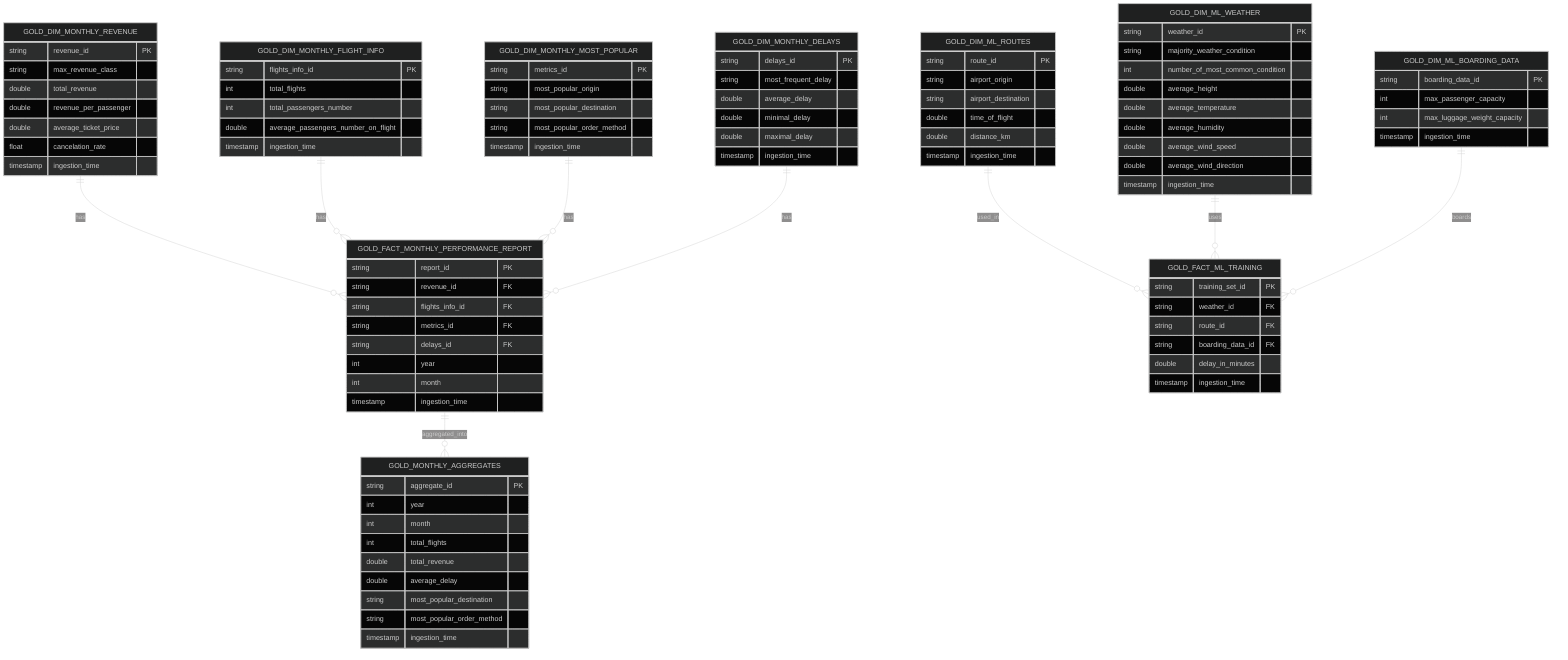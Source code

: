 ---
config:
  theme: dark
---
erDiagram
    GOLD_DIM_MONTHLY_DELAYS {
        string delays_id PK
        string most_frequent_delay
        double average_delay
        double minimal_delay
        double maximal_delay
        timestamp ingestion_time
    }
    GOLD_DIM_MONTHLY_FLIGHT_INFO {
        string flights_info_id PK
        int total_flights
        int total_passengers_number
        double average_passengers_number_on_flight
        timestamp ingestion_time
    }
    GOLD_DIM_MONTHLY_REVENUE {
        string revenue_id PK
        string max_revenue_class
        double total_revenue
        double revenue_per_passenger
        double average_ticket_price
        float cancelation_rate
        timestamp ingestion_time
    }
    GOLD_DIM_MONTHLY_MOST_POPULAR {
        string metrics_id PK
        string most_popular_origin
        string most_popular_destination
        string most_popular_order_method
        timestamp ingestion_time
    }
    GOLD_FACT_MONTHLY_PERFORMANCE_REPORT {
        string report_id PK
        string revenue_id FK
        string flights_info_id FK
        string metrics_id FK
        string delays_id FK
        int year
        int month
        timestamp ingestion_time
    }
    GOLD_MONTHLY_AGGREGATES {
        string aggregate_id PK
        int year
        int month
        int total_flights
        double total_revenue
        double average_delay
        string most_popular_destination
        string most_popular_order_method
        timestamp ingestion_time
    }
    GOLD_DIM_ML_ROUTES {
        string route_id PK
        string airport_origin
        string airport_destination
        double time_of_flight
        double distance_km
        timestamp ingestion_time
    }
    GOLD_DIM_ML_WEATHER {
        string weather_id PK
        string majority_weather_condition
        int number_of_most_common_condition
        double average_height
        double average_temperature
        double average_humidity
        double average_wind_speed
        double average_wind_direction
        timestamp ingestion_time
    }
    GOLD_DIM_ML_BOARDING_DATA {
        string boarding_data_id PK
        int max_passenger_capacity
        int max_luggage_weight_capacity
        timestamp ingestion_time
    }
    GOLD_FACT_ML_TRAINING {
        string training_set_id PK
        string weather_id FK
        string route_id FK
        string boarding_data_id FK
        double delay_in_minutes
        timestamp ingestion_time
    }
    GOLD_DIM_MONTHLY_REVENUE ||--o{ GOLD_FACT_MONTHLY_PERFORMANCE_REPORT : has
    GOLD_DIM_MONTHLY_FLIGHT_INFO ||--o{ GOLD_FACT_MONTHLY_PERFORMANCE_REPORT : has
    GOLD_DIM_MONTHLY_MOST_POPULAR ||--o{ GOLD_FACT_MONTHLY_PERFORMANCE_REPORT : has
    GOLD_DIM_MONTHLY_DELAYS ||--o{ GOLD_FACT_MONTHLY_PERFORMANCE_REPORT : has
    GOLD_FACT_MONTHLY_PERFORMANCE_REPORT ||--o{ GOLD_MONTHLY_AGGREGATES : aggregated_into
    GOLD_DIM_ML_ROUTES ||--o{ GOLD_FACT_ML_TRAINING : used_in
    GOLD_DIM_ML_WEATHER ||--o{ GOLD_FACT_ML_TRAINING : uses
    GOLD_DIM_ML_BOARDING_DATA ||--o{ GOLD_FACT_ML_TRAINING : boards